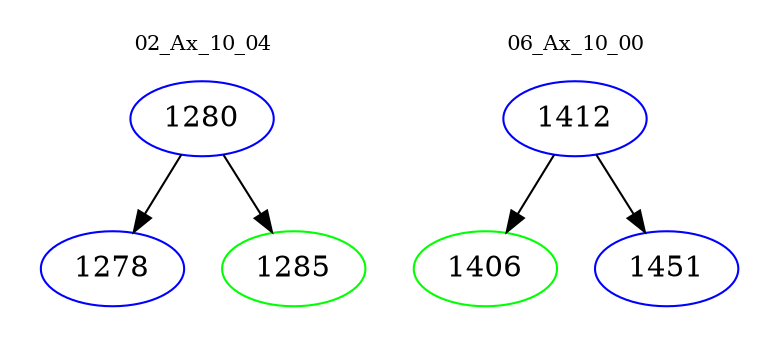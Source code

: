 digraph{
subgraph cluster_0 {
color = white
label = "02_Ax_10_04";
fontsize=10;
T0_1280 [label="1280", color="blue"]
T0_1280 -> T0_1278 [color="black"]
T0_1278 [label="1278", color="blue"]
T0_1280 -> T0_1285 [color="black"]
T0_1285 [label="1285", color="green"]
}
subgraph cluster_1 {
color = white
label = "06_Ax_10_00";
fontsize=10;
T1_1412 [label="1412", color="blue"]
T1_1412 -> T1_1406 [color="black"]
T1_1406 [label="1406", color="green"]
T1_1412 -> T1_1451 [color="black"]
T1_1451 [label="1451", color="blue"]
}
}
